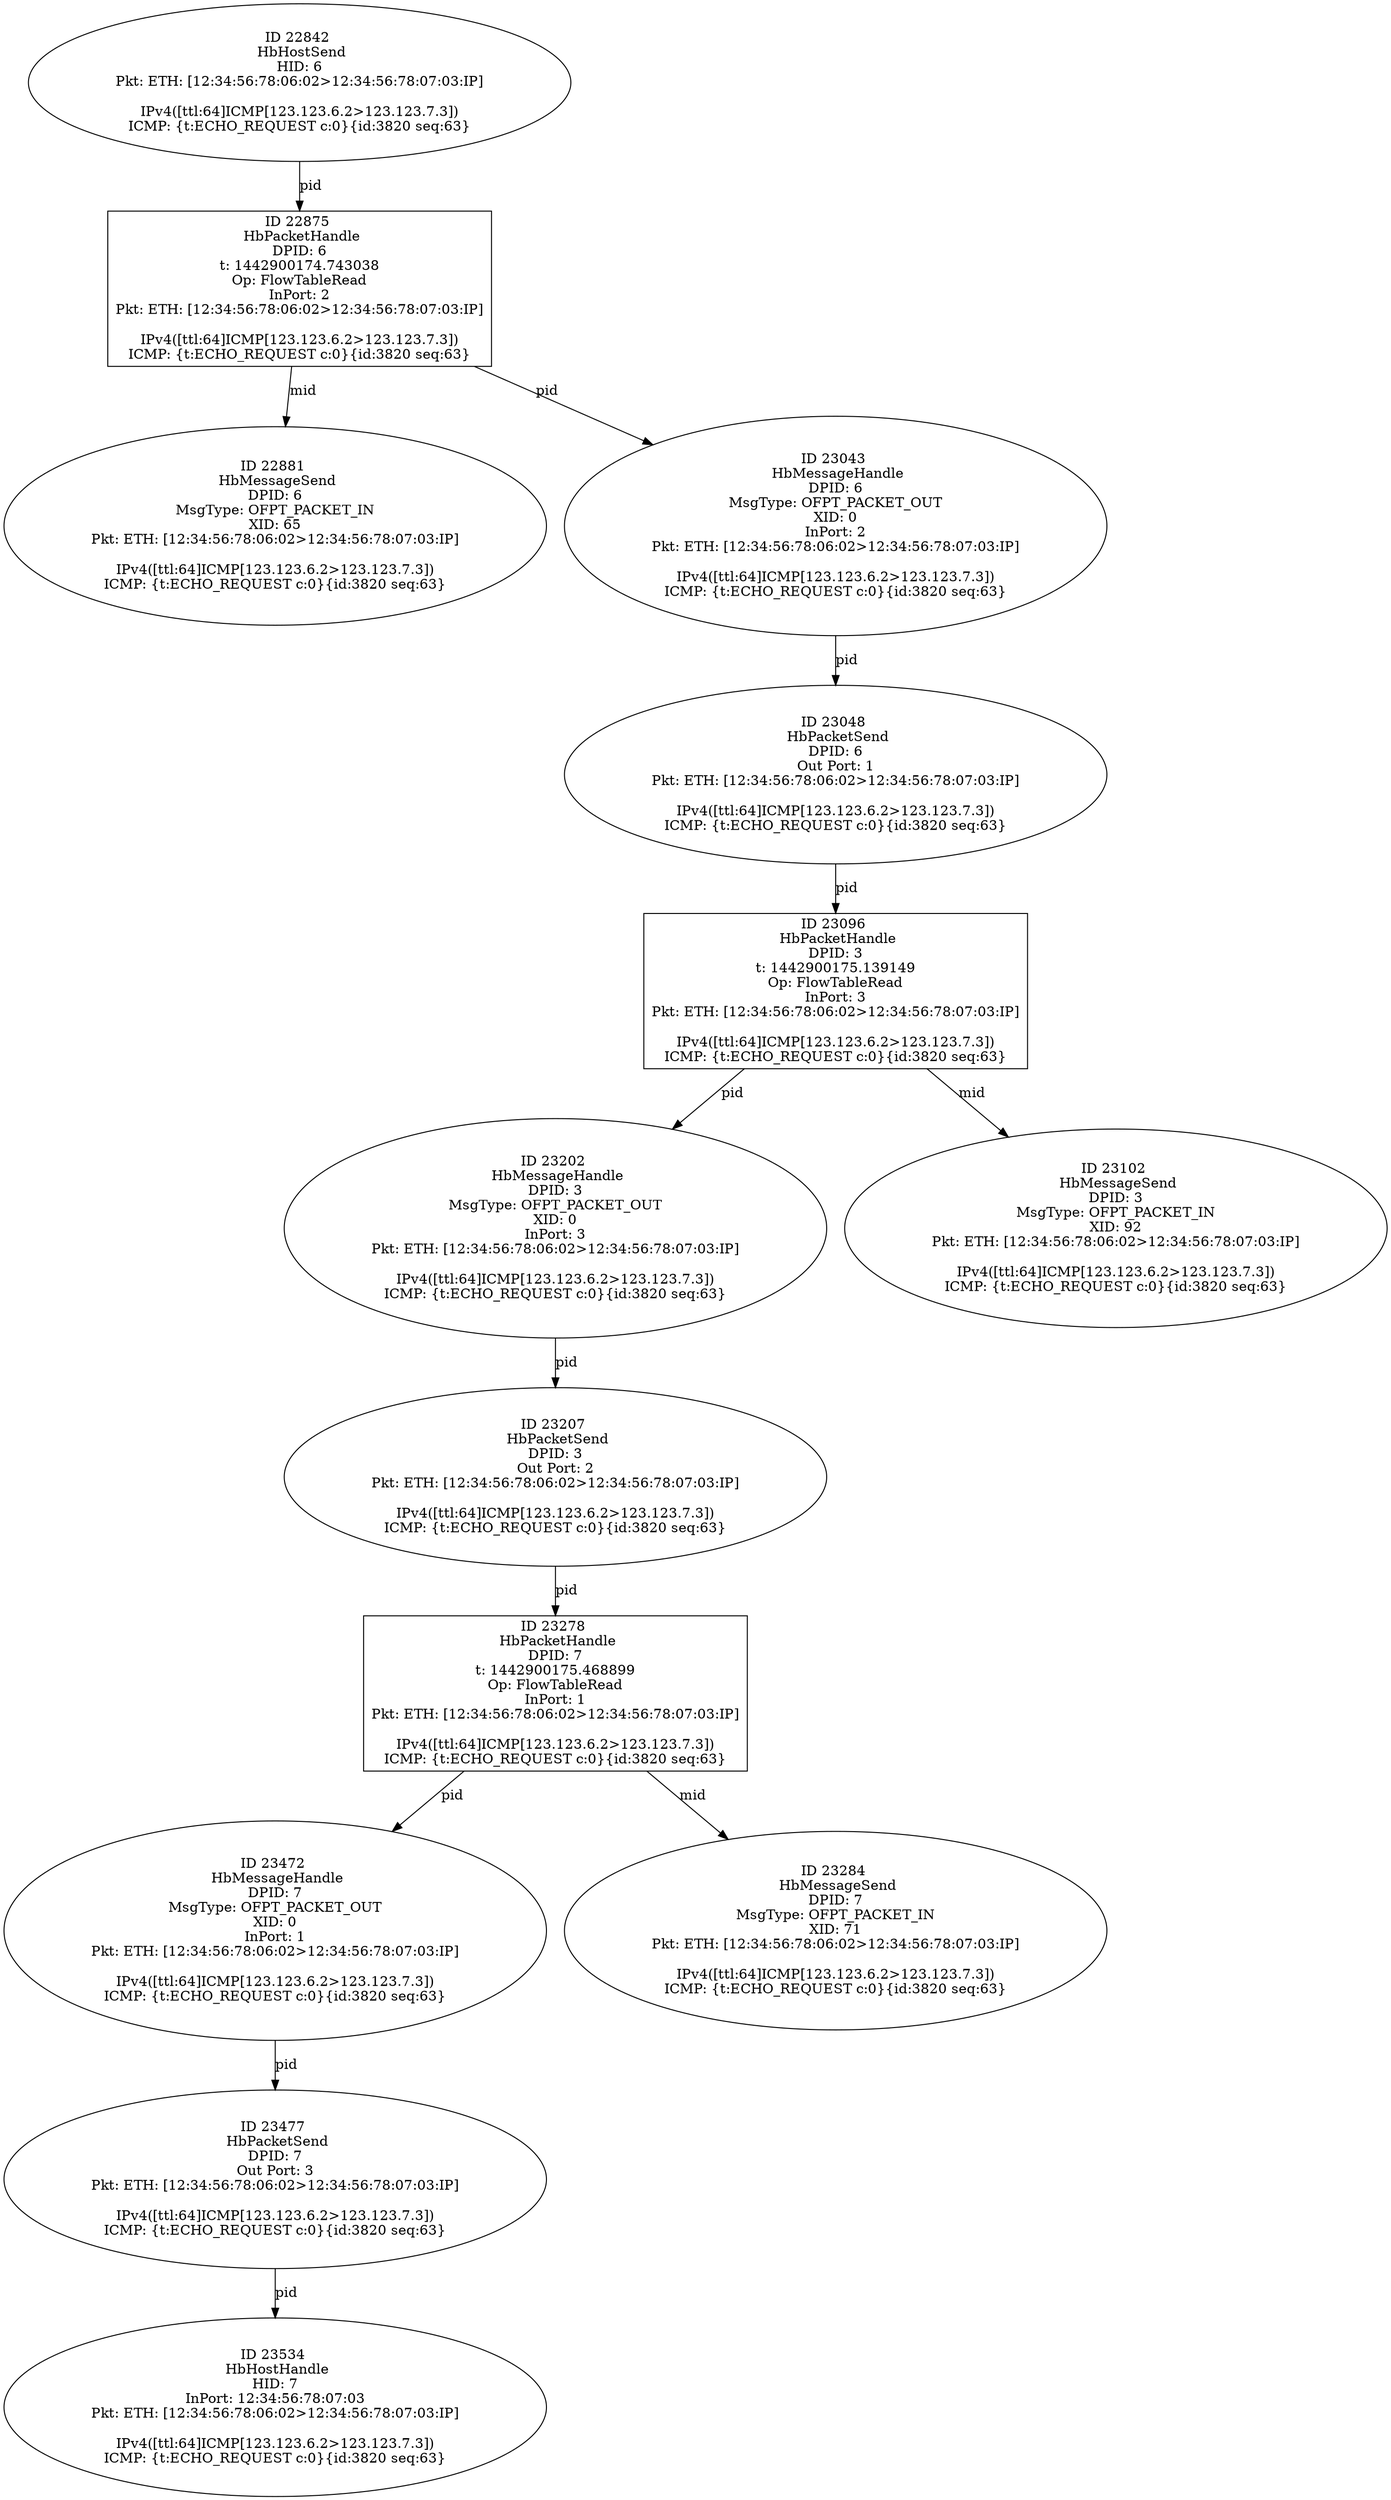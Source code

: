strict digraph G {
22881 [shape=oval, event=<hb_events.HbMessageSend object at 0x10cc66950>, label="ID 22881 
 HbMessageSend
DPID: 6
MsgType: OFPT_PACKET_IN
XID: 65
Pkt: ETH: [12:34:56:78:06:02>12:34:56:78:07:03:IP]

IPv4([ttl:64]ICMP[123.123.6.2>123.123.7.3])
ICMP: {t:ECHO_REQUEST c:0}{id:3820 seq:63}"];
23202 [shape=oval, event=<hb_events.HbMessageHandle object at 0x10cd5b790>, label="ID 23202 
 HbMessageHandle
DPID: 3
MsgType: OFPT_PACKET_OUT
XID: 0
InPort: 3
Pkt: ETH: [12:34:56:78:06:02>12:34:56:78:07:03:IP]

IPv4([ttl:64]ICMP[123.123.6.2>123.123.7.3])
ICMP: {t:ECHO_REQUEST c:0}{id:3820 seq:63}"];
23043 [shape=oval, event=<hb_events.HbMessageHandle object at 0x10ccb7250>, label="ID 23043 
 HbMessageHandle
DPID: 6
MsgType: OFPT_PACKET_OUT
XID: 0
InPort: 2
Pkt: ETH: [12:34:56:78:06:02>12:34:56:78:07:03:IP]

IPv4([ttl:64]ICMP[123.123.6.2>123.123.7.3])
ICMP: {t:ECHO_REQUEST c:0}{id:3820 seq:63}"];
23207 [shape=oval, event=<hb_events.HbPacketSend object at 0x10cd5bd10>, label="ID 23207 
 HbPacketSend
DPID: 3
Out Port: 2
Pkt: ETH: [12:34:56:78:06:02>12:34:56:78:07:03:IP]

IPv4([ttl:64]ICMP[123.123.6.2>123.123.7.3])
ICMP: {t:ECHO_REQUEST c:0}{id:3820 seq:63}"];
23048 [shape=oval, event=<hb_events.HbPacketSend object at 0x10ccb77d0>, label="ID 23048 
 HbPacketSend
DPID: 6
Out Port: 1
Pkt: ETH: [12:34:56:78:06:02>12:34:56:78:07:03:IP]

IPv4([ttl:64]ICMP[123.123.6.2>123.123.7.3])
ICMP: {t:ECHO_REQUEST c:0}{id:3820 seq:63}"];
23534 [shape=oval, event=<hb_events.HbHostHandle object at 0x10ce712d0>, label="ID 23534 
 HbHostHandle
HID: 7
InPort: 12:34:56:78:07:03
Pkt: ETH: [12:34:56:78:06:02>12:34:56:78:07:03:IP]

IPv4([ttl:64]ICMP[123.123.6.2>123.123.7.3])
ICMP: {t:ECHO_REQUEST c:0}{id:3820 seq:63}"];
23472 [shape=oval, event=<hb_events.HbMessageHandle object at 0x10ce3c210>, label="ID 23472 
 HbMessageHandle
DPID: 7
MsgType: OFPT_PACKET_OUT
XID: 0
InPort: 1
Pkt: ETH: [12:34:56:78:06:02>12:34:56:78:07:03:IP]

IPv4([ttl:64]ICMP[123.123.6.2>123.123.7.3])
ICMP: {t:ECHO_REQUEST c:0}{id:3820 seq:63}"];
23284 [shape=oval, event=<hb_events.HbMessageSend object at 0x10cd95a90>, label="ID 23284 
 HbMessageSend
DPID: 7
MsgType: OFPT_PACKET_IN
XID: 71
Pkt: ETH: [12:34:56:78:06:02>12:34:56:78:07:03:IP]

IPv4([ttl:64]ICMP[123.123.6.2>123.123.7.3])
ICMP: {t:ECHO_REQUEST c:0}{id:3820 seq:63}"];
23278 [shape=box, event=<hb_events.HbPacketHandle object at 0x10cd8f1d0>, label="ID 23278 
 HbPacketHandle
DPID: 7
t: 1442900175.468899
Op: FlowTableRead
InPort: 1
Pkt: ETH: [12:34:56:78:06:02>12:34:56:78:07:03:IP]

IPv4([ttl:64]ICMP[123.123.6.2>123.123.7.3])
ICMP: {t:ECHO_REQUEST c:0}{id:3820 seq:63}"];
23096 [shape=box, event=<hb_events.HbPacketHandle object at 0x10cd0d7d0>, label="ID 23096 
 HbPacketHandle
DPID: 3
t: 1442900175.139149
Op: FlowTableRead
InPort: 3
Pkt: ETH: [12:34:56:78:06:02>12:34:56:78:07:03:IP]

IPv4([ttl:64]ICMP[123.123.6.2>123.123.7.3])
ICMP: {t:ECHO_REQUEST c:0}{id:3820 seq:63}"];
22842 [shape=oval, event=<hb_events.HbHostSend object at 0x10cc45c50>, label="ID 22842 
 HbHostSend
HID: 6
Pkt: ETH: [12:34:56:78:06:02>12:34:56:78:07:03:IP]

IPv4([ttl:64]ICMP[123.123.6.2>123.123.7.3])
ICMP: {t:ECHO_REQUEST c:0}{id:3820 seq:63}"];
22875 [shape=box, event=<hb_events.HbPacketHandle object at 0x10cc5f5d0>, label="ID 22875 
 HbPacketHandle
DPID: 6
t: 1442900174.743038
Op: FlowTableRead
InPort: 2
Pkt: ETH: [12:34:56:78:06:02>12:34:56:78:07:03:IP]

IPv4([ttl:64]ICMP[123.123.6.2>123.123.7.3])
ICMP: {t:ECHO_REQUEST c:0}{id:3820 seq:63}"];
23102 [shape=oval, event=<hb_events.HbMessageSend object at 0x10cd215d0>, label="ID 23102 
 HbMessageSend
DPID: 3
MsgType: OFPT_PACKET_IN
XID: 92
Pkt: ETH: [12:34:56:78:06:02>12:34:56:78:07:03:IP]

IPv4([ttl:64]ICMP[123.123.6.2>123.123.7.3])
ICMP: {t:ECHO_REQUEST c:0}{id:3820 seq:63}"];
23477 [shape=oval, event=<hb_events.HbPacketSend object at 0x10ce3c790>, label="ID 23477 
 HbPacketSend
DPID: 7
Out Port: 3
Pkt: ETH: [12:34:56:78:06:02>12:34:56:78:07:03:IP]

IPv4([ttl:64]ICMP[123.123.6.2>123.123.7.3])
ICMP: {t:ECHO_REQUEST c:0}{id:3820 seq:63}"];
23202 -> 23207  [rel=pid, label=pid];
23043 -> 23048  [rel=pid, label=pid];
23207 -> 23278  [rel=pid, label=pid];
23048 -> 23096  [rel=pid, label=pid];
23472 -> 23477  [rel=pid, label=pid];
23278 -> 23472  [rel=pid, label=pid];
23278 -> 23284  [rel=mid, label=mid];
23096 -> 23202  [rel=pid, label=pid];
23096 -> 23102  [rel=mid, label=mid];
22842 -> 22875  [rel=pid, label=pid];
22875 -> 22881  [rel=mid, label=mid];
22875 -> 23043  [rel=pid, label=pid];
23477 -> 23534  [rel=pid, label=pid];
}
